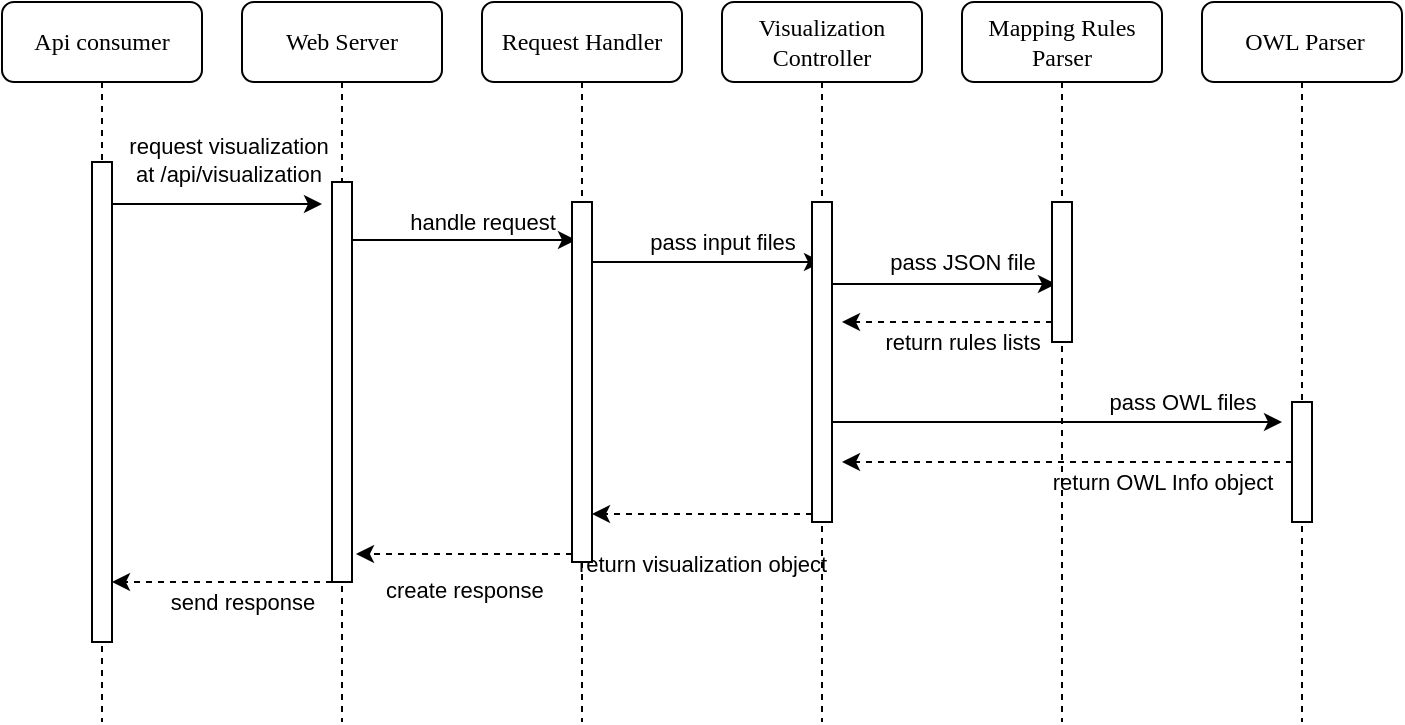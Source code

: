 <mxfile version="13.7.9" type="device"><diagram name="Page-1" id="13e1069c-82ec-6db2-03f1-153e76fe0fe0"><mxGraphModel dx="1422" dy="802" grid="1" gridSize="10" guides="1" tooltips="1" connect="1" arrows="1" fold="1" page="1" pageScale="1" pageWidth="1100" pageHeight="850" background="#ffffff" math="0" shadow="0"><root><mxCell id="0"/><mxCell id="1" parent="0"/><mxCell id="cgvtkeM8QHtYR5JF_hQl-1" style="edgeStyle=orthogonalEdgeStyle;rounded=0;orthogonalLoop=1;jettySize=auto;html=1;" edge="1" parent="1" source="7baba1c4bc27f4b0-28"><mxGeometry relative="1" as="geometry"><mxPoint x="240" y="181" as="targetPoint"/><Array as="points"><mxPoint x="220" y="181"/><mxPoint x="220" y="181"/></Array></mxGeometry></mxCell><mxCell id="cgvtkeM8QHtYR5JF_hQl-2" value="request visualization&lt;br&gt;at /api/visualization" style="edgeLabel;html=1;align=center;verticalAlign=middle;resizable=0;points=[];" vertex="1" connectable="0" parent="cgvtkeM8QHtYR5JF_hQl-1"><mxGeometry x="0.188" y="2" relative="1" as="geometry"><mxPoint x="-5" y="-20" as="offset"/></mxGeometry></mxCell><mxCell id="cgvtkeM8QHtYR5JF_hQl-16" style="edgeStyle=orthogonalEdgeStyle;rounded=0;orthogonalLoop=1;jettySize=auto;html=1;" edge="1" parent="1" source="8UXBk4BIv4zKKEOPuzt_-54"><mxGeometry relative="1" as="geometry"><mxPoint x="367" y="199" as="targetPoint"/><Array as="points"><mxPoint x="280" y="199"/><mxPoint x="280" y="199"/></Array></mxGeometry></mxCell><mxCell id="cgvtkeM8QHtYR5JF_hQl-17" value="handle request" style="edgeLabel;html=1;align=center;verticalAlign=middle;resizable=0;points=[];" vertex="1" connectable="0" parent="cgvtkeM8QHtYR5JF_hQl-16"><mxGeometry x="0.25" y="-1" relative="1" as="geometry"><mxPoint x="-5" y="-10.01" as="offset"/></mxGeometry></mxCell><mxCell id="cgvtkeM8QHtYR5JF_hQl-18" style="edgeStyle=orthogonalEdgeStyle;rounded=0;orthogonalLoop=1;jettySize=auto;html=1;" edge="1" parent="1" source="8UXBk4BIv4zKKEOPuzt_-58"><mxGeometry relative="1" as="geometry"><mxPoint x="490" y="210" as="targetPoint"/><Array as="points"><mxPoint x="490" y="210"/></Array></mxGeometry></mxCell><mxCell id="cgvtkeM8QHtYR5JF_hQl-19" value="pass input files" style="edgeLabel;html=1;align=center;verticalAlign=middle;resizable=0;points=[];" vertex="1" connectable="0" parent="cgvtkeM8QHtYR5JF_hQl-18"><mxGeometry x="0.287" y="-3" relative="1" as="geometry"><mxPoint x="-9" y="-13" as="offset"/></mxGeometry></mxCell><mxCell id="cgvtkeM8QHtYR5JF_hQl-20" style="edgeStyle=orthogonalEdgeStyle;rounded=0;orthogonalLoop=1;jettySize=auto;html=1;" edge="1" parent="1" source="cgvtkeM8QHtYR5JF_hQl-7"><mxGeometry relative="1" as="geometry"><mxPoint x="607" y="221" as="targetPoint"/><Array as="points"><mxPoint x="520" y="221"/><mxPoint x="520" y="221"/></Array></mxGeometry></mxCell><mxCell id="cgvtkeM8QHtYR5JF_hQl-21" value="pass JSON file" style="edgeLabel;html=1;align=center;verticalAlign=middle;resizable=0;points=[];" vertex="1" connectable="0" parent="cgvtkeM8QHtYR5JF_hQl-20"><mxGeometry x="0.214" y="-4" relative="1" as="geometry"><mxPoint x="-3" y="-14.99" as="offset"/></mxGeometry></mxCell><mxCell id="cgvtkeM8QHtYR5JF_hQl-22" style="edgeStyle=orthogonalEdgeStyle;rounded=0;orthogonalLoop=1;jettySize=auto;html=1;dashed=1;" edge="1" parent="1" source="cgvtkeM8QHtYR5JF_hQl-11"><mxGeometry relative="1" as="geometry"><mxPoint x="500" y="240" as="targetPoint"/><Array as="points"><mxPoint x="580" y="240"/><mxPoint x="580" y="240"/></Array></mxGeometry></mxCell><mxCell id="cgvtkeM8QHtYR5JF_hQl-23" value="return rules lists" style="edgeLabel;html=1;align=center;verticalAlign=middle;resizable=0;points=[];" vertex="1" connectable="0" parent="cgvtkeM8QHtYR5JF_hQl-22"><mxGeometry x="0.276" y="-2" relative="1" as="geometry"><mxPoint x="22" y="12" as="offset"/></mxGeometry></mxCell><mxCell id="cgvtkeM8QHtYR5JF_hQl-24" style="edgeStyle=orthogonalEdgeStyle;rounded=0;orthogonalLoop=1;jettySize=auto;html=1;" edge="1" parent="1" source="cgvtkeM8QHtYR5JF_hQl-7"><mxGeometry relative="1" as="geometry"><mxPoint x="720" y="290" as="targetPoint"/><Array as="points"><mxPoint x="540" y="290"/><mxPoint x="540" y="290"/></Array></mxGeometry></mxCell><mxCell id="cgvtkeM8QHtYR5JF_hQl-25" value="pass OWL files" style="edgeLabel;html=1;align=center;verticalAlign=middle;resizable=0;points=[];" vertex="1" connectable="0" parent="cgvtkeM8QHtYR5JF_hQl-24"><mxGeometry x="0.28" relative="1" as="geometry"><mxPoint x="31" y="-10" as="offset"/></mxGeometry></mxCell><mxCell id="cgvtkeM8QHtYR5JF_hQl-26" style="edgeStyle=orthogonalEdgeStyle;rounded=0;orthogonalLoop=1;jettySize=auto;html=1;dashed=1;" edge="1" parent="1" source="cgvtkeM8QHtYR5JF_hQl-15"><mxGeometry relative="1" as="geometry"><mxPoint x="500" y="310" as="targetPoint"/></mxGeometry></mxCell><mxCell id="cgvtkeM8QHtYR5JF_hQl-27" value="return OWL Info object" style="edgeLabel;html=1;align=center;verticalAlign=middle;resizable=0;points=[];" vertex="1" connectable="0" parent="cgvtkeM8QHtYR5JF_hQl-26"><mxGeometry x="-0.28" y="-1" relative="1" as="geometry"><mxPoint x="16" y="11" as="offset"/></mxGeometry></mxCell><mxCell id="cgvtkeM8QHtYR5JF_hQl-28" style="edgeStyle=orthogonalEdgeStyle;rounded=0;orthogonalLoop=1;jettySize=auto;html=1;dashed=1;" edge="1" parent="1" source="cgvtkeM8QHtYR5JF_hQl-7"><mxGeometry relative="1" as="geometry"><mxPoint x="375" y="336" as="targetPoint"/><Array as="points"><mxPoint x="380" y="336"/><mxPoint x="380" y="336"/></Array></mxGeometry></mxCell><mxCell id="cgvtkeM8QHtYR5JF_hQl-29" value="return visualization object" style="edgeLabel;html=1;align=center;verticalAlign=middle;resizable=0;points=[];" vertex="1" connectable="0" parent="cgvtkeM8QHtYR5JF_hQl-28"><mxGeometry x="-0.236" relative="1" as="geometry"><mxPoint x="-13" y="24.99" as="offset"/></mxGeometry></mxCell><mxCell id="cgvtkeM8QHtYR5JF_hQl-30" style="edgeStyle=orthogonalEdgeStyle;rounded=0;orthogonalLoop=1;jettySize=auto;html=1;entryX=1.2;entryY=0.93;entryDx=0;entryDy=0;entryPerimeter=0;dashed=1;" edge="1" parent="1" source="8UXBk4BIv4zKKEOPuzt_-58" target="8UXBk4BIv4zKKEOPuzt_-54"><mxGeometry relative="1" as="geometry"><Array as="points"><mxPoint x="330" y="356"/><mxPoint x="330" y="356"/></Array></mxGeometry></mxCell><mxCell id="cgvtkeM8QHtYR5JF_hQl-31" value="&lt;span style=&quot;color: rgb(0 , 0 , 0) ; font-family: &amp;#34;helvetica&amp;#34; ; font-size: 11px ; font-style: normal ; font-weight: 400 ; letter-spacing: normal ; text-align: center ; text-indent: 0px ; text-transform: none ; word-spacing: 0px ; background-color: rgb(255 , 255 , 255) ; display: inline ; float: none&quot;&gt;create response&lt;/span&gt;" style="text;whiteSpace=wrap;html=1;" vertex="1" parent="1"><mxGeometry x="270" y="360" width="90" height="20" as="geometry"/></mxCell><mxCell id="cgvtkeM8QHtYR5JF_hQl-32" style="edgeStyle=orthogonalEdgeStyle;rounded=0;orthogonalLoop=1;jettySize=auto;html=1;dashed=1;" edge="1" parent="1" source="8UXBk4BIv4zKKEOPuzt_-54"><mxGeometry relative="1" as="geometry"><mxPoint x="135" y="370" as="targetPoint"/><Array as="points"><mxPoint x="135" y="370"/></Array></mxGeometry></mxCell><mxCell id="cgvtkeM8QHtYR5JF_hQl-33" value="send response" style="edgeLabel;html=1;align=center;verticalAlign=middle;resizable=0;points=[];" vertex="1" connectable="0" parent="cgvtkeM8QHtYR5JF_hQl-32"><mxGeometry x="0.309" y="-1" relative="1" as="geometry"><mxPoint x="27" y="11" as="offset"/></mxGeometry></mxCell><mxCell id="8UXBk4BIv4zKKEOPuzt_-53" value="Web Server" style="shape=umlLifeline;perimeter=lifelinePerimeter;whiteSpace=wrap;html=1;container=1;collapsible=0;recursiveResize=0;outlineConnect=0;rounded=1;shadow=0;comic=0;labelBackgroundColor=none;strokeWidth=1;fontFamily=Verdana;fontSize=12;align=center;" parent="1" vertex="1"><mxGeometry x="200" y="80" width="100" height="360" as="geometry"/></mxCell><mxCell id="8UXBk4BIv4zKKEOPuzt_-54" value="" style="html=1;points=[];perimeter=orthogonalPerimeter;rounded=0;shadow=0;comic=0;labelBackgroundColor=none;strokeWidth=1;fontFamily=Verdana;fontSize=12;align=center;" parent="8UXBk4BIv4zKKEOPuzt_-53" vertex="1"><mxGeometry x="45" y="90" width="10" height="200" as="geometry"/></mxCell><mxCell id="7baba1c4bc27f4b0-7" value="Api consumer" style="shape=umlLifeline;perimeter=lifelinePerimeter;whiteSpace=wrap;html=1;container=1;collapsible=0;recursiveResize=0;outlineConnect=0;rounded=1;shadow=0;comic=0;labelBackgroundColor=none;strokeWidth=1;fontFamily=Verdana;fontSize=12;align=center;" parent="1" vertex="1"><mxGeometry x="80" y="80" width="100" height="360" as="geometry"/></mxCell><mxCell id="7baba1c4bc27f4b0-28" value="" style="html=1;points=[];perimeter=orthogonalPerimeter;rounded=0;shadow=0;comic=0;labelBackgroundColor=none;strokeWidth=1;fontFamily=Verdana;fontSize=12;align=center;" parent="7baba1c4bc27f4b0-7" vertex="1"><mxGeometry x="45" y="80" width="10" height="240" as="geometry"/></mxCell><mxCell id="8UXBk4BIv4zKKEOPuzt_-57" value="Request Handler" style="shape=umlLifeline;perimeter=lifelinePerimeter;whiteSpace=wrap;html=1;container=1;collapsible=0;recursiveResize=0;outlineConnect=0;rounded=1;shadow=0;comic=0;labelBackgroundColor=none;strokeWidth=1;fontFamily=Verdana;fontSize=12;align=center;" parent="1" vertex="1"><mxGeometry x="320" y="80" width="100" height="360" as="geometry"/></mxCell><mxCell id="8UXBk4BIv4zKKEOPuzt_-58" value="" style="html=1;points=[];perimeter=orthogonalPerimeter;rounded=0;shadow=0;comic=0;labelBackgroundColor=none;strokeWidth=1;fontFamily=Verdana;fontSize=12;align=center;" parent="8UXBk4BIv4zKKEOPuzt_-57" vertex="1"><mxGeometry x="45" y="100" width="10" height="180" as="geometry"/></mxCell><mxCell id="cgvtkeM8QHtYR5JF_hQl-6" value="Visualization Controller" style="shape=umlLifeline;perimeter=lifelinePerimeter;whiteSpace=wrap;html=1;container=1;collapsible=0;recursiveResize=0;outlineConnect=0;rounded=1;shadow=0;comic=0;labelBackgroundColor=none;strokeWidth=1;fontFamily=Verdana;fontSize=12;align=center;" vertex="1" parent="1"><mxGeometry x="440" y="80" width="100" height="360" as="geometry"/></mxCell><mxCell id="cgvtkeM8QHtYR5JF_hQl-7" value="" style="html=1;points=[];perimeter=orthogonalPerimeter;rounded=0;shadow=0;comic=0;labelBackgroundColor=none;strokeWidth=1;fontFamily=Verdana;fontSize=12;align=center;" vertex="1" parent="cgvtkeM8QHtYR5JF_hQl-6"><mxGeometry x="45" y="100" width="10" height="160" as="geometry"/></mxCell><mxCell id="cgvtkeM8QHtYR5JF_hQl-10" value="&lt;span style=&quot;color: rgba(0 , 0 , 0 , 0) ; font-family: monospace ; font-size: 0px&quot;&gt;%3CmxGraphModel%3E%3Croot%3E%3CmxCell%20id%3D%220%22%2F%3E%3CmxCell%20id%3D%221%22%20parent%3D%220%22%2F%3E%3CmxCell%20id%3D%222%22%20value%3D%22%22%20style%3D%22group%22%20vertex%3D%221%22%20connectable%3D%220%22%20parent%3D%221%22%3E%3CmxGeometry%20x%3D%22315%22%20y%3D%2280%22%20width%3D%22100%22%20height%3D%22580%22%20as%3D%22geometry%22%2F%3E%3C%2FmxCell%3E%3CmxCell%20id%3D%223%22%20value%3D%22%22%20style%3D%22group%22%20vertex%3D%221%22%20connectable%3D%220%22%20parent%3D%222%22%3E%3CmxGeometry%20width%3D%22100%22%20height%3D%22580%22%20as%3D%22geometry%22%2F%3E%3C%2FmxCell%3E%3CmxCell%20id%3D%224%22%20value%3D%22Request%20Handler%22%20style%3D%22shape%3DumlLifeline%3Bperimeter%3DlifelinePerimeter%3BwhiteSpace%3Dwrap%3Bhtml%3D1%3Bcontainer%3D1%3Bcollapsible%3D0%3BrecursiveResize%3D0%3BoutlineConnect%3D0%3Brounded%3D1%3Bshadow%3D0%3Bcomic%3D0%3BlabelBackgroundColor%3Dnone%3BstrokeWidth%3D1%3BfontFamily%3DVerdana%3BfontSize%3D12%3Balign%3Dcenter%3B%22%20vertex%3D%221%22%20parent%3D%223%22%3E%3CmxGeometry%20width%3D%22100%22%20height%3D%22580%22%20as%3D%22geometry%22%2F%3E%3C%2FmxCell%3E%3CmxCell%20id%3D%225%22%20value%3D%22%22%20style%3D%22html%3D1%3Bpoints%3D%5B%5D%3Bperimeter%3DorthogonalPerimeter%3Brounded%3D0%3Bshadow%3D0%3Bcomic%3D0%3BlabelBackgroundColor%3Dnone%3BstrokeWidth%3D1%3BfontFamily%3DVerdana%3BfontSize%3D12%3Balign%3Dcenter%3B%22%20vertex%3D%221%22%20parent%3D%224%22%3E%3CmxGeometry%20x%3D%2245%22%20y%3D%22100%22%20width%3D%2210%22%20height%3D%2260%22%20as%3D%22geometry%22%2F%3E%3C%2FmxCell%3E%3C%2Froot%3E%3C%2FmxGraphModel%3E&lt;/span&gt;Mapping Rules Parser" style="shape=umlLifeline;perimeter=lifelinePerimeter;whiteSpace=wrap;html=1;container=1;collapsible=0;recursiveResize=0;outlineConnect=0;rounded=1;shadow=0;comic=0;labelBackgroundColor=none;strokeWidth=1;fontFamily=Verdana;fontSize=12;align=center;" vertex="1" parent="1"><mxGeometry x="560" y="80" width="100" height="360" as="geometry"/></mxCell><mxCell id="cgvtkeM8QHtYR5JF_hQl-11" value="" style="html=1;points=[];perimeter=orthogonalPerimeter;rounded=0;shadow=0;comic=0;labelBackgroundColor=none;strokeWidth=1;fontFamily=Verdana;fontSize=12;align=center;" vertex="1" parent="cgvtkeM8QHtYR5JF_hQl-10"><mxGeometry x="45" y="100" width="10" height="70" as="geometry"/></mxCell><mxCell id="cgvtkeM8QHtYR5JF_hQl-14" value="&lt;span style=&quot;color: rgba(0 , 0 , 0 , 0) ; font-family: monospace ; font-size: 0px&quot;&gt;OWL%3CmxGraphModel%3E%3Croot%3E%3CmxCell%20id%3D%220%22%2F%3E%3CmxCell%20id%3D%221%22%20parent%3D%220%22%2F%3E%3CmxCell%20id%3D%222%22%20value%3D%22%22%20style%3D%22group%22%20vertex%3D%221%22%20connectable%3D%220%22%20parent%3D%221%22%3E%3CmxGeometry%20x%3D%22315%22%20y%3D%2280%22%20width%3D%22100%22%20height%3D%22580%22%20as%3D%22geometry%22%2F%3E%3C%2FmxCell%3E%3CmxCell%20id%3D%223%22%20value%3D%22%22%20style%3D%22group%22%20vertex%3D%221%22%20connectable%3D%220%22%20parent%3D%222%22%3E%3CmxGeometry%20width%3D%22100%22%20height%3D%22580%22%20as%3D%22geometry%22%2F%3E%3C%2FmxCell%3E%3CmxCell%20id%3D%224%22%20value%3D%22Request%20Handler%22%20style%3D%22shape%3DumlLifeline%3Bperimeter%3DlifelinePerimeter%3BwhiteSpace%3Dwrap%3Bhtml%3D1%3Bcontainer%3D1%3Bcollapsible%3D0%3BrecursiveResize%3D0%3BoutlineConnect%3D0%3Brounded%3D1%3Bshadow%3D0%3Bcomic%3D0%3BlabelBackgroundColor%3Dnone%3BstrokeWidth%3D1%3BfontFamily%3DVerdana%3BfontSize%3D12%3Balign%3Dcenter%3B%22%20vertex%3D%221%22%20parent%3D%223%22%3E%3CmxGeometry%20width%3D%22100%22%20height%3D%22580%22%20as%3D%22geometry%22%2F%3E%3C%2FmxCell%3E%3CmxCell%20id%3D%225%22%20value%3D%22%22%20style%3D%22html%3D1%3Bpoints%3D%5B%5D%3Bperimeter%3DorthogonalPerimeter%3Brounded%3D0%3Bshadow%3D0%3Bcomic%3D0%3BlabelBackgroundColor%3Dnone%3BstrokeWidth%3D1%3BfontFamily%3DVerdana%3BfontSize%3D12%3Balign%3Dcenter%3B%22%20vertex%3D%221%22%20parent%3D%224%22%3E%3CmxGeometry%20x%3D%2245%22%20y%3D%22100%22%20width%3D%2210%22%20height%3D%2260%22%20as%3D%22geometry%22%2F%3E%3C%2FmxCell%3E%3C%2Froot%3E%3C%2FmxGraphModel%3OWL&lt;/span&gt;&amp;nbsp;OWL Parser" style="shape=umlLifeline;perimeter=lifelinePerimeter;whiteSpace=wrap;html=1;container=0;collapsible=0;recursiveResize=0;outlineConnect=0;rounded=1;shadow=0;comic=0;labelBackgroundColor=none;strokeWidth=1;fontFamily=Verdana;fontSize=12;align=center;" vertex="1" parent="1"><mxGeometry x="680" y="80" width="100" height="360" as="geometry"/></mxCell><mxCell id="cgvtkeM8QHtYR5JF_hQl-15" value="" style="html=1;points=[];perimeter=orthogonalPerimeter;rounded=0;shadow=0;comic=0;labelBackgroundColor=none;strokeWidth=1;fontFamily=Verdana;fontSize=12;align=center;" vertex="1" parent="1"><mxGeometry x="725" y="280" width="10" height="60" as="geometry"/></mxCell></root></mxGraphModel></diagram></mxfile>